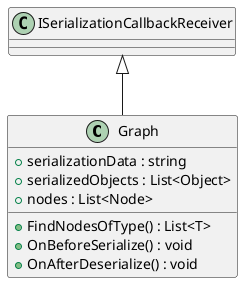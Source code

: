 @startuml
class Graph {
    + serializationData : string
    + serializedObjects : List<Object>
    + nodes : List<Node>
    + FindNodesOfType() : List<T>
    + OnBeforeSerialize() : void
    + OnAfterDeserialize() : void
}
ISerializationCallbackReceiver <|-- Graph
@enduml

